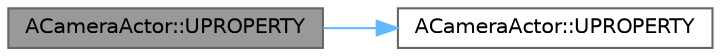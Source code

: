digraph "ACameraActor::UPROPERTY"
{
 // INTERACTIVE_SVG=YES
 // LATEX_PDF_SIZE
  bgcolor="transparent";
  edge [fontname=Helvetica,fontsize=10,labelfontname=Helvetica,labelfontsize=10];
  node [fontname=Helvetica,fontsize=10,shape=box,height=0.2,width=0.4];
  rankdir="LR";
  Node1 [id="Node000001",label="ACameraActor::UPROPERTY",height=0.2,width=0.4,color="gray40", fillcolor="grey60", style="filled", fontcolor="black",tooltip=" "];
  Node1 -> Node2 [id="edge1_Node000001_Node000002",color="steelblue1",style="solid",tooltip=" "];
  Node2 [id="Node000002",label="ACameraActor::UPROPERTY",height=0.2,width=0.4,color="grey40", fillcolor="white", style="filled",URL="$dd/d6b/classACameraActor.html#a9c040ea0b1c852935b96e8037a639f60",tooltip="Specifies which player controller, if any, should automatically use this Camera when the controller i..."];
}
